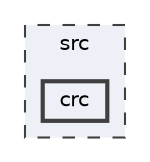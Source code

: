 digraph "/home/runner/work/libjuno/libjuno/src/crc"
{
 // LATEX_PDF_SIZE
  bgcolor="transparent";
  edge [fontname=Helvetica,fontsize=10,labelfontname=Helvetica,labelfontsize=10];
  node [fontname=Helvetica,fontsize=10,shape=box,height=0.2,width=0.4];
  compound=true
  subgraph clusterdir_68267d1309a1af8e8297ef4c3efbcdba {
    graph [ bgcolor="#edf0f7", pencolor="grey25", label="src", fontname=Helvetica,fontsize=10 style="filled,dashed", URL="dir_68267d1309a1af8e8297ef4c3efbcdba.html",tooltip=""]
  dir_aaf0231a54e81f715efc83e4edb207e4 [label="crc", fillcolor="#edf0f7", color="grey25", style="filled,bold", URL="dir_aaf0231a54e81f715efc83e4edb207e4.html",tooltip=""];
  }
}
